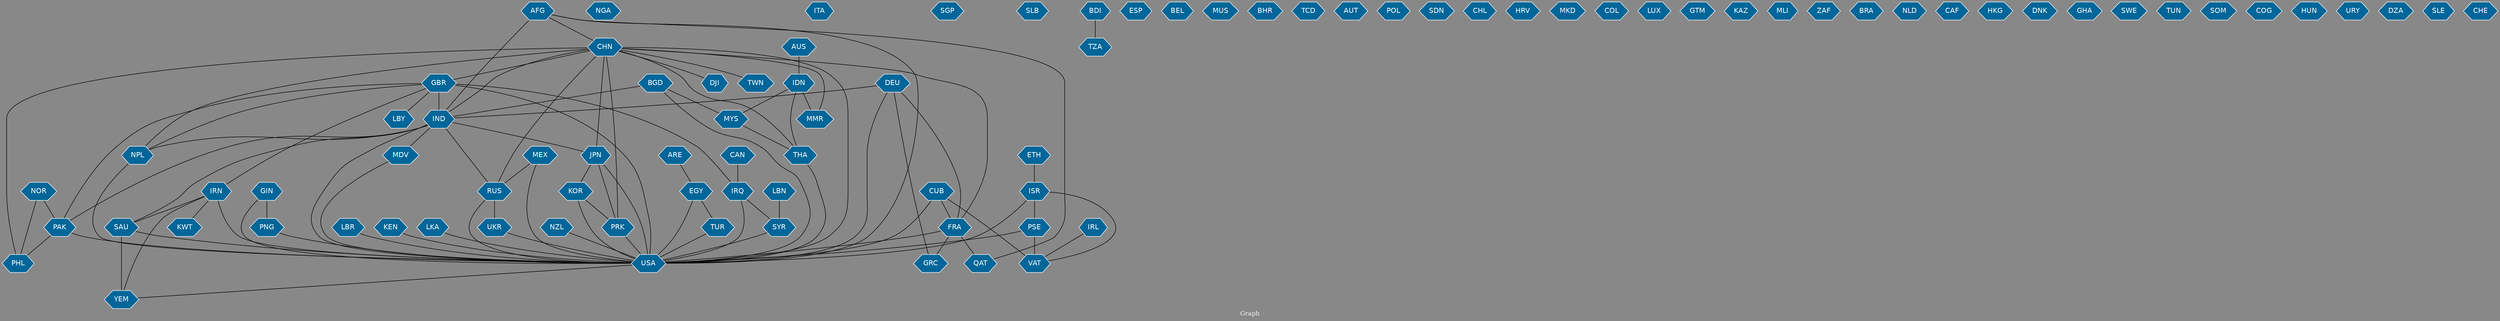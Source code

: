 // Countries together in item graph
graph {
	graph [bgcolor="#888888" fontcolor=white fontsize=12 label="Graph" outputorder=edgesfirst overlap=prism]
	node [color=white fillcolor="#006699" fontcolor=white fontname=Helvetica shape=hexagon style=filled]
	edge [arrowhead=open color=black fontcolor=white fontname=Courier fontsize=12]
		SAU [label=SAU]
		AUS [label=AUS]
		IND [label=IND]
		GBR [label=GBR]
		PAK [label=PAK]
		IRQ [label=IRQ]
		NPL [label=NPL]
		USA [label=USA]
		PRK [label=PRK]
		CHN [label=CHN]
		ISR [label=ISR]
		NGA [label=NGA]
		IRL [label=IRL]
		GIN [label=GIN]
		PNG [label=PNG]
		ITA [label=ITA]
		DEU [label=DEU]
		AFG [label=AFG]
		SGP [label=SGP]
		SYR [label=SYR]
		PSE [label=PSE]
		FRA [label=FRA]
		RUS [label=RUS]
		MEX [label=MEX]
		SLB [label=SLB]
		BDI [label=BDI]
		IRN [label=IRN]
		MYS [label=MYS]
		JPN [label=JPN]
		ESP [label=ESP]
		MMR [label=MMR]
		BGD [label=BGD]
		CUB [label=CUB]
		BEL [label=BEL]
		THA [label=THA]
		MUS [label=MUS]
		PHL [label=PHL]
		BHR [label=BHR]
		MDV [label=MDV]
		LBR [label=LBR]
		TCD [label=TCD]
		AUT [label=AUT]
		YEM [label=YEM]
		KEN [label=KEN]
		POL [label=POL]
		LBY [label=LBY]
		VAT [label=VAT]
		SDN [label=SDN]
		EGY [label=EGY]
		LKA [label=LKA]
		GRC [label=GRC]
		CHL [label=CHL]
		HRV [label=HRV]
		ARE [label=ARE]
		KOR [label=KOR]
		TUR [label=TUR]
		UKR [label=UKR]
		MKD [label=MKD]
		COL [label=COL]
		KWT [label=KWT]
		ETH [label=ETH]
		LUX [label=LUX]
		GTM [label=GTM]
		IDN [label=IDN]
		KAZ [label=KAZ]
		NOR [label=NOR]
		LBN [label=LBN]
		MLI [label=MLI]
		ZAF [label=ZAF]
		BRA [label=BRA]
		NZL [label=NZL]
		DJI [label=DJI]
		NLD [label=NLD]
		CAN [label=CAN]
		QAT [label=QAT]
		CAF [label=CAF]
		HKG [label=HKG]
		DNK [label=DNK]
		GHA [label=GHA]
		SWE [label=SWE]
		TUN [label=TUN]
		SOM [label=SOM]
		COG [label=COG]
		HUN [label=HUN]
		TZA [label=TZA]
		TWN [label=TWN]
		URY [label=URY]
		DZA [label=DZA]
		SLE [label=SLE]
		CHE [label=CHE]
			GBR -- IRN [weight=1]
			CHN -- NPL [weight=5]
			SAU -- YEM [weight=7]
			IDN -- MYS [weight=3]
			IND -- JPN [weight=1]
			CHN -- THA [weight=1]
			IRL -- VAT [weight=2]
			AFG -- USA [weight=1]
			IND -- MDV [weight=1]
			PSE -- VAT [weight=5]
			LBR -- USA [weight=2]
			CHN -- PRK [weight=1]
			USA -- YEM [weight=1]
			BGD -- USA [weight=2]
			TUR -- USA [weight=1]
			ARE -- EGY [weight=1]
			PRK -- USA [weight=2]
			IND -- SAU [weight=1]
			MYS -- THA [weight=4]
			KOR -- PRK [weight=2]
			JPN -- USA [weight=5]
			KOR -- USA [weight=2]
			CHN -- USA [weight=20]
			CHN -- GBR [weight=2]
			IRN -- KWT [weight=1]
			BGD -- MYS [weight=1]
			DEU -- IND [weight=1]
			IND -- USA [weight=6]
			GIN -- USA [weight=1]
			CHN -- IND [weight=14]
			CHN -- TWN [weight=1]
			ISR -- VAT [weight=1]
			GBR -- LBY [weight=1]
			THA -- USA [weight=1]
			GBR -- PAK [weight=1]
			PNG -- USA [weight=1]
			JPN -- PRK [weight=1]
			EGY -- USA [weight=2]
			GBR -- IND [weight=17]
			CHN -- JPN [weight=3]
			LBN -- SYR [weight=1]
			UKR -- USA [weight=1]
			PSE -- USA [weight=1]
			IRQ -- SYR [weight=4]
			BGD -- IND [weight=1]
			CHN -- FRA [weight=1]
			ISR -- USA [weight=2]
			DEU -- GRC [weight=1]
			CUB -- VAT [weight=2]
			FRA -- GRC [weight=1]
			AUS -- IDN [weight=2]
			GBR -- IRQ [weight=1]
			BDI -- TZA [weight=1]
			FRA -- USA [weight=1]
			GIN -- PNG [weight=5]
			ISR -- PSE [weight=4]
			IND -- PAK [weight=3]
			PAK -- USA [weight=8]
			PAK -- PHL [weight=1]
			MEX -- RUS [weight=1]
			GBR -- NPL [weight=1]
			CHN -- MMR [weight=1]
			AFG -- IND [weight=3]
			MEX -- USA [weight=1]
			NZL -- USA [weight=1]
			CHN -- PHL [weight=2]
			ETH -- ISR [weight=1]
			RUS -- UKR [weight=4]
			IDN -- MMR [weight=1]
			IRN -- USA [weight=7]
			MDV -- USA [weight=1]
			IRN -- SAU [weight=3]
			LKA -- USA [weight=1]
			AFG -- QAT [weight=1]
			GBR -- USA [weight=2]
			NOR -- PAK [weight=1]
			SYR -- USA [weight=5]
			IDN -- THA [weight=1]
			CUB -- FRA [weight=1]
			AFG -- CHN [weight=1]
			IRQ -- USA [weight=5]
			IRN -- YEM [weight=2]
			JPN -- KOR [weight=1]
			IND -- RUS [weight=1]
			DEU -- FRA [weight=1]
			KEN -- USA [weight=3]
			NOR -- PHL [weight=1]
			CHN -- RUS [weight=1]
			RUS -- USA [weight=1]
			CHN -- DJI [weight=1]
			FRA -- QAT [weight=1]
			DEU -- USA [weight=1]
			CUB -- USA [weight=5]
			CAN -- IRQ [weight=1]
			EGY -- TUR [weight=1]
			NPL -- USA [weight=6]
			IND -- NPL [weight=10]
			SAU -- USA [weight=2]
}